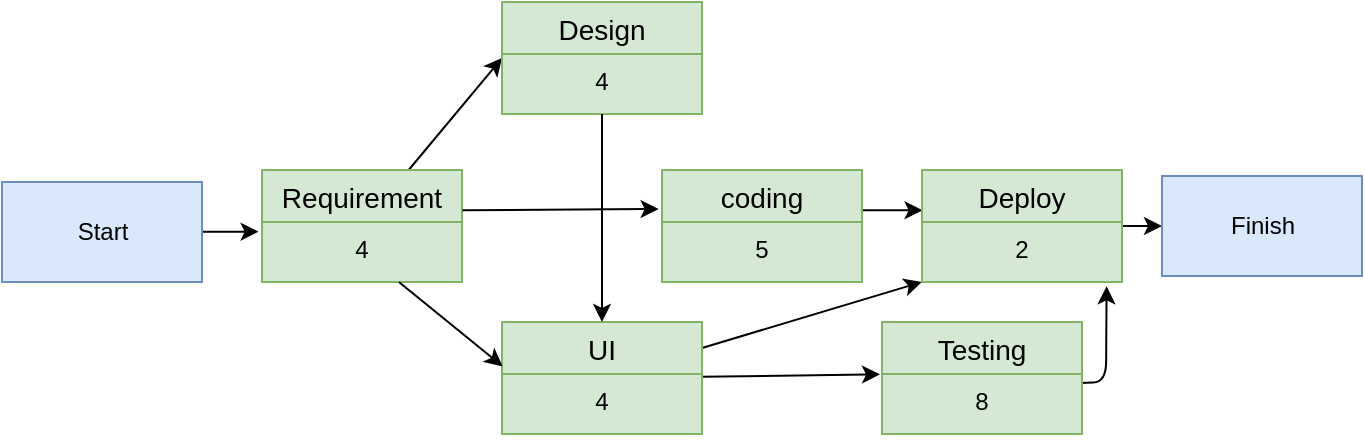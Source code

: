<mxfile>
    <diagram id="xQRTi11XsQOmeiwuCeQs" name="Page-1">
        <mxGraphModel dx="783" dy="582" grid="1" gridSize="10" guides="1" tooltips="1" connect="1" arrows="1" fold="1" page="1" pageScale="1" pageWidth="850" pageHeight="1100" math="0" shadow="0">
            <root>
                <mxCell id="0"/>
                <mxCell id="1" parent="0"/>
                <mxCell id="22" style="edgeStyle=none;html=1;entryX=-0.017;entryY=0.161;entryDx=0;entryDy=0;entryPerimeter=0;" edge="1" parent="1" source="4" target="6">
                    <mxGeometry relative="1" as="geometry"/>
                </mxCell>
                <mxCell id="4" value="Start" style="html=1;dashed=0;whitespace=wrap;labelBackgroundColor=none;fillColor=#dae8fc;strokeColor=#6c8ebf;" vertex="1" parent="1">
                    <mxGeometry x="30" y="280" width="100" height="50" as="geometry"/>
                </mxCell>
                <mxCell id="23" style="edgeStyle=none;html=1;entryX=0;entryY=0.5;entryDx=0;entryDy=0;" edge="1" parent="1" source="5" target="11">
                    <mxGeometry relative="1" as="geometry"/>
                </mxCell>
                <mxCell id="5" value="Requirement" style="swimlane;fontStyle=0;childLayout=stackLayout;horizontal=1;startSize=26;horizontalStack=0;resizeParent=1;resizeParentMax=0;resizeLast=0;collapsible=1;marginBottom=0;align=center;fontSize=14;fillColor=#d5e8d4;strokeColor=#82b366;" vertex="1" parent="1">
                    <mxGeometry x="160" y="274" width="100" height="56" as="geometry">
                        <mxRectangle x="160" y="274" width="120" height="30" as="alternateBounds"/>
                    </mxGeometry>
                </mxCell>
                <mxCell id="6" value="4" style="text;strokeColor=#82b366;fillColor=#d5e8d4;spacingLeft=4;spacingRight=4;overflow=hidden;rotatable=0;points=[[0,0.5],[1,0.5]];portConstraint=eastwest;fontSize=12;align=center;" vertex="1" parent="5">
                    <mxGeometry y="26" width="100" height="30" as="geometry"/>
                </mxCell>
                <mxCell id="27" style="edgeStyle=none;html=1;" edge="1" parent="1" source="9" target="16">
                    <mxGeometry relative="1" as="geometry"/>
                </mxCell>
                <mxCell id="28" style="edgeStyle=none;html=1;entryX=-0.01;entryY=0.006;entryDx=0;entryDy=0;entryPerimeter=0;" edge="1" parent="1" source="9" target="18">
                    <mxGeometry relative="1" as="geometry"/>
                </mxCell>
                <mxCell id="9" value="UI" style="swimlane;fontStyle=0;childLayout=stackLayout;horizontal=1;startSize=26;horizontalStack=0;resizeParent=1;resizeParentMax=0;resizeLast=0;collapsible=1;marginBottom=0;align=center;fontSize=14;fillColor=#d5e8d4;strokeColor=#82b366;" vertex="1" parent="1">
                    <mxGeometry x="280" y="350" width="100" height="56" as="geometry"/>
                </mxCell>
                <mxCell id="10" value="4" style="text;strokeColor=#82b366;fillColor=#d5e8d4;spacingLeft=4;spacingRight=4;overflow=hidden;rotatable=0;points=[[0,0.5],[1,0.5]];portConstraint=eastwest;fontSize=12;align=center;" vertex="1" parent="9">
                    <mxGeometry y="26" width="100" height="30" as="geometry"/>
                </mxCell>
                <mxCell id="11" value="Design" style="swimlane;fontStyle=0;childLayout=stackLayout;horizontal=1;startSize=26;horizontalStack=0;resizeParent=1;resizeParentMax=0;resizeLast=0;collapsible=1;marginBottom=0;align=center;fontSize=14;fillColor=#d5e8d4;strokeColor=#82b366;" vertex="1" parent="1">
                    <mxGeometry x="280" y="190" width="100" height="56" as="geometry"/>
                </mxCell>
                <mxCell id="12" value="4" style="text;strokeColor=#82b366;fillColor=#d5e8d4;spacingLeft=4;spacingRight=4;overflow=hidden;rotatable=0;points=[[0,0.5],[1,0.5]];portConstraint=eastwest;fontSize=12;align=center;" vertex="1" parent="11">
                    <mxGeometry y="26" width="100" height="30" as="geometry"/>
                </mxCell>
                <mxCell id="26" style="edgeStyle=none;html=1;exitX=0.99;exitY=0.36;exitDx=0;exitDy=0;entryX=0.003;entryY=0.36;entryDx=0;entryDy=0;entryPerimeter=0;exitPerimeter=0;" edge="1" parent="1" source="13" target="15">
                    <mxGeometry relative="1" as="geometry"/>
                </mxCell>
                <mxCell id="13" value="coding" style="swimlane;fontStyle=0;childLayout=stackLayout;horizontal=1;startSize=26;horizontalStack=0;resizeParent=1;resizeParentMax=0;resizeLast=0;collapsible=1;marginBottom=0;align=center;fontSize=14;fillColor=#d5e8d4;strokeColor=#82b366;" vertex="1" parent="1">
                    <mxGeometry x="360" y="274" width="100" height="56" as="geometry"/>
                </mxCell>
                <mxCell id="14" value="5" style="text;strokeColor=#82b366;fillColor=#d5e8d4;spacingLeft=4;spacingRight=4;overflow=hidden;rotatable=0;points=[[0,0.5],[1,0.5]];portConstraint=eastwest;fontSize=12;align=center;" vertex="1" parent="13">
                    <mxGeometry y="26" width="100" height="30" as="geometry"/>
                </mxCell>
                <mxCell id="30" style="edgeStyle=none;html=1;entryX=0;entryY=0.5;entryDx=0;entryDy=0;" edge="1" parent="1" source="15" target="21">
                    <mxGeometry relative="1" as="geometry"/>
                </mxCell>
                <mxCell id="15" value="Deploy" style="swimlane;fontStyle=0;childLayout=stackLayout;horizontal=1;startSize=26;horizontalStack=0;resizeParent=1;resizeParentMax=0;resizeLast=0;collapsible=1;marginBottom=0;align=center;fontSize=14;fillColor=#d5e8d4;strokeColor=#82b366;" vertex="1" parent="1">
                    <mxGeometry x="490" y="274" width="100" height="56" as="geometry"/>
                </mxCell>
                <mxCell id="16" value="2" style="text;strokeColor=#82b366;fillColor=#d5e8d4;spacingLeft=4;spacingRight=4;overflow=hidden;rotatable=0;points=[[0,0.5],[1,0.5]];portConstraint=eastwest;fontSize=12;align=center;" vertex="1" parent="15">
                    <mxGeometry y="26" width="100" height="30" as="geometry"/>
                </mxCell>
                <mxCell id="31" style="edgeStyle=none;html=1;entryX=0.923;entryY=1.072;entryDx=0;entryDy=0;entryPerimeter=0;exitX=0.992;exitY=0.152;exitDx=0;exitDy=0;exitPerimeter=0;" edge="1" parent="1" source="18" target="16">
                    <mxGeometry relative="1" as="geometry">
                        <Array as="points">
                            <mxPoint x="582" y="380"/>
                        </Array>
                    </mxGeometry>
                </mxCell>
                <mxCell id="17" value="Testing" style="swimlane;fontStyle=0;childLayout=stackLayout;horizontal=1;startSize=26;horizontalStack=0;resizeParent=1;resizeParentMax=0;resizeLast=0;collapsible=1;marginBottom=0;align=center;fontSize=14;fillColor=#d5e8d4;strokeColor=#82b366;" vertex="1" parent="1">
                    <mxGeometry x="470" y="350" width="100" height="56" as="geometry"/>
                </mxCell>
                <mxCell id="18" value="8" style="text;strokeColor=#82b366;fillColor=#d5e8d4;spacingLeft=4;spacingRight=4;overflow=hidden;rotatable=0;points=[[0,0.5],[1,0.5]];portConstraint=eastwest;fontSize=12;align=center;" vertex="1" parent="17">
                    <mxGeometry y="26" width="100" height="30" as="geometry"/>
                </mxCell>
                <mxCell id="21" value="Finish" style="html=1;dashed=0;whitespace=wrap;fillColor=#dae8fc;strokeColor=#6c8ebf;" vertex="1" parent="1">
                    <mxGeometry x="610" y="277" width="100" height="50" as="geometry"/>
                </mxCell>
                <mxCell id="24" style="edgeStyle=none;html=1;entryX=0.003;entryY=0.396;entryDx=0;entryDy=0;entryPerimeter=0;" edge="1" parent="1" source="6" target="9">
                    <mxGeometry relative="1" as="geometry"/>
                </mxCell>
                <mxCell id="25" style="edgeStyle=none;html=1;entryX=-0.017;entryY=0.348;entryDx=0;entryDy=0;entryPerimeter=0;exitX=1.003;exitY=0.36;exitDx=0;exitDy=0;exitPerimeter=0;" edge="1" parent="1" source="5" target="13">
                    <mxGeometry relative="1" as="geometry"/>
                </mxCell>
                <mxCell id="29" style="edgeStyle=none;html=1;entryX=0.5;entryY=0;entryDx=0;entryDy=0;" edge="1" parent="1" source="12" target="9">
                    <mxGeometry relative="1" as="geometry"/>
                </mxCell>
            </root>
        </mxGraphModel>
    </diagram>
</mxfile>